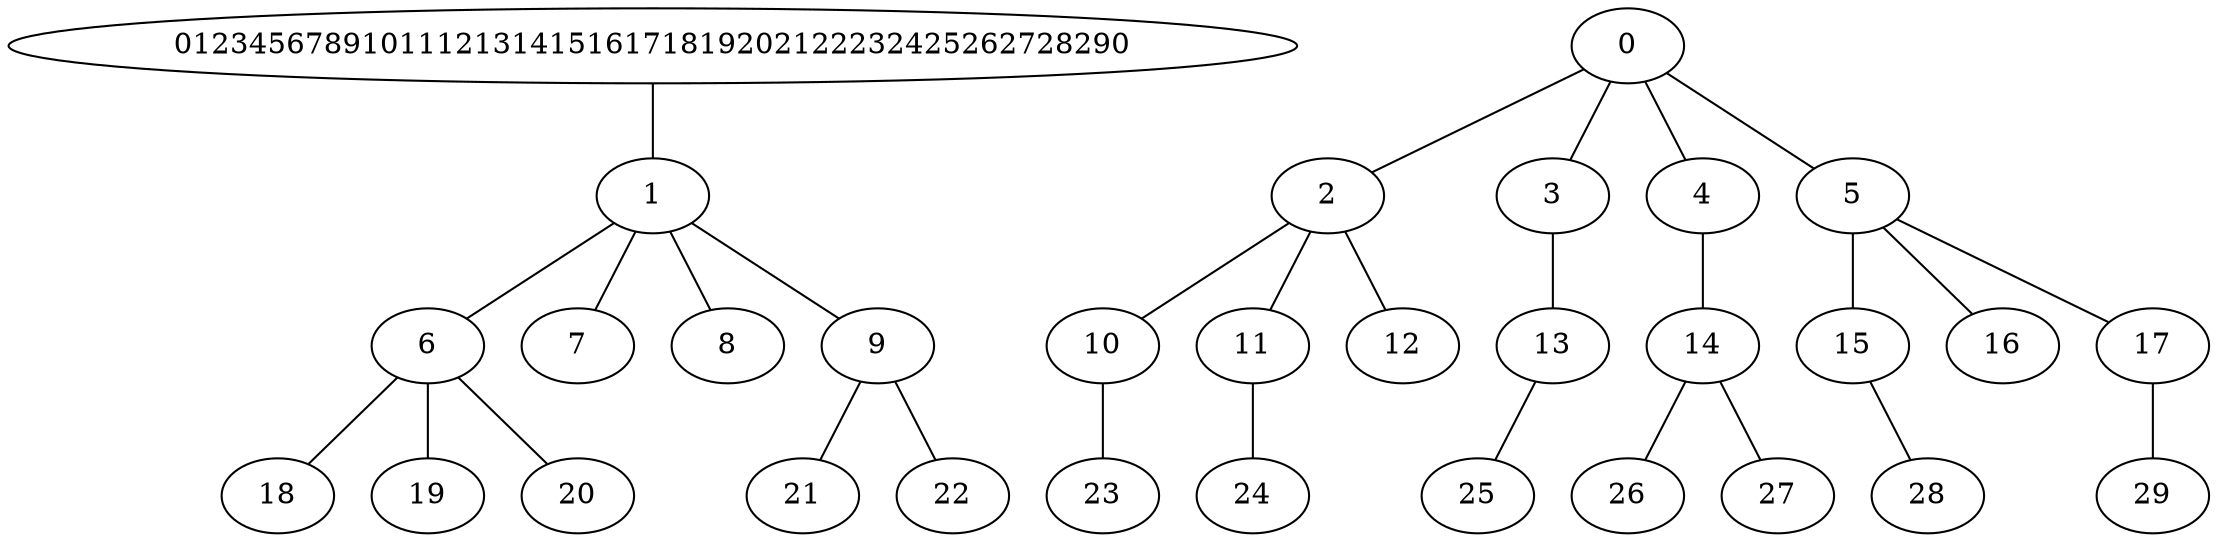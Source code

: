 graph G {
012345678910111213141516171819202122232425262728290 -- 1
0 -- 2
0 -- 3
0 -- 4
0 -- 5
1 -- 6
1 -- 7
1 -- 8
1 -- 9
2 -- 10
2 -- 11
2 -- 12
3 -- 13
4 -- 14
5 -- 15
5 -- 16
5 -- 17
6 -- 18
6 -- 19
6 -- 20
9 -- 21
9 -- 22
10 -- 23
11 -- 24
13 -- 25
14 -- 26
14 -- 27
15 -- 28
17 -- 29
}
